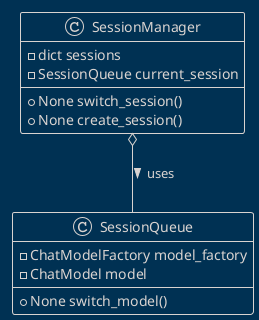 @startuml SessionQueue
!theme blueprint

class SessionManager {
    - dict sessions
    - SessionQueue current_session
    + None switch_session()
    + None create_session()
}

class SessionQueue {
 
    - ChatModelFactory model_factory
    - ChatModel model

    + None switch_model()
}

SessionManager o-- SessionQueue : uses >
@enduml
